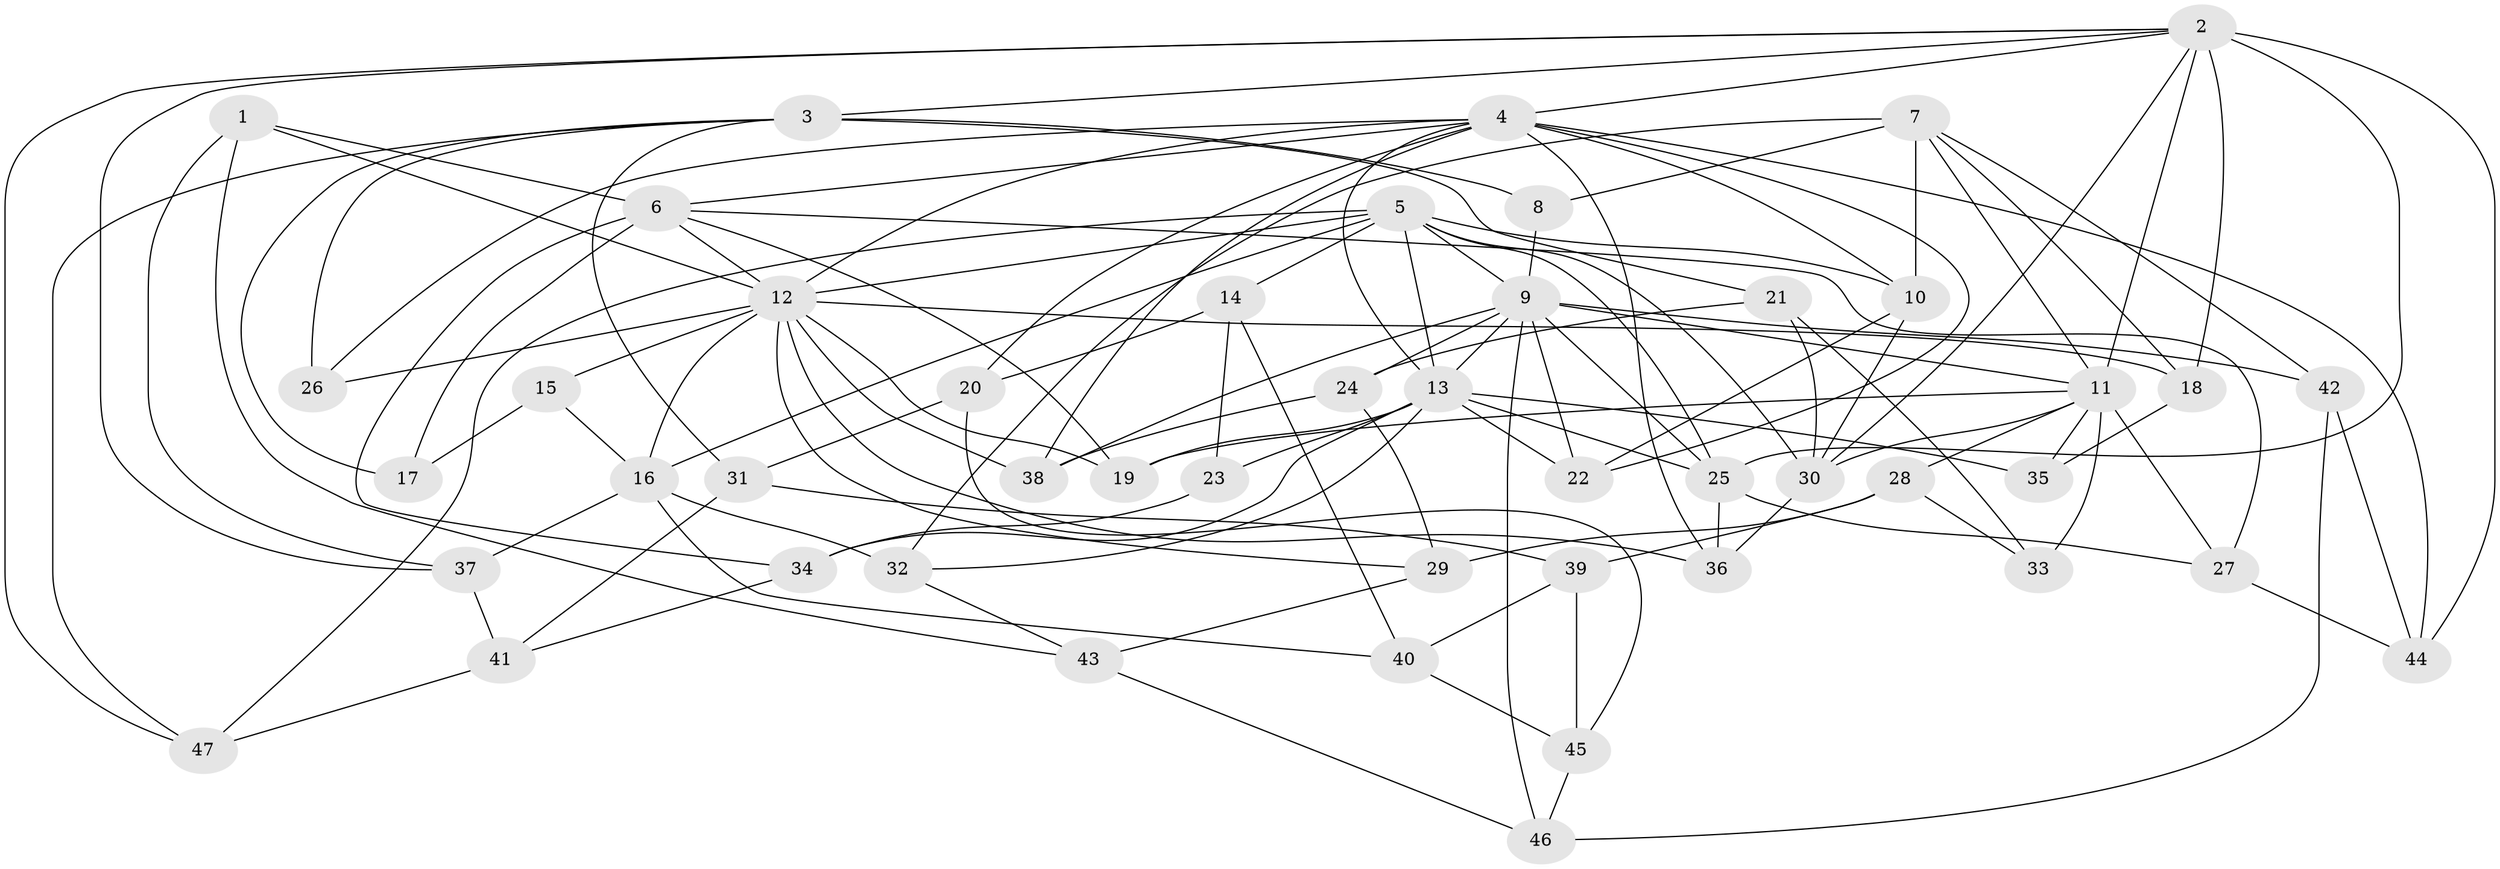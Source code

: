 // original degree distribution, {4: 1.0}
// Generated by graph-tools (version 1.1) at 2025/53/03/04/25 22:53:35]
// undirected, 47 vertices, 119 edges
graph export_dot {
  node [color=gray90,style=filled];
  1;
  2;
  3;
  4;
  5;
  6;
  7;
  8;
  9;
  10;
  11;
  12;
  13;
  14;
  15;
  16;
  17;
  18;
  19;
  20;
  21;
  22;
  23;
  24;
  25;
  26;
  27;
  28;
  29;
  30;
  31;
  32;
  33;
  34;
  35;
  36;
  37;
  38;
  39;
  40;
  41;
  42;
  43;
  44;
  45;
  46;
  47;
  1 -- 6 [weight=1.0];
  1 -- 12 [weight=1.0];
  1 -- 37 [weight=1.0];
  1 -- 43 [weight=1.0];
  2 -- 3 [weight=1.0];
  2 -- 4 [weight=1.0];
  2 -- 11 [weight=3.0];
  2 -- 18 [weight=1.0];
  2 -- 25 [weight=2.0];
  2 -- 30 [weight=1.0];
  2 -- 37 [weight=1.0];
  2 -- 44 [weight=1.0];
  2 -- 47 [weight=1.0];
  3 -- 8 [weight=3.0];
  3 -- 17 [weight=1.0];
  3 -- 21 [weight=1.0];
  3 -- 26 [weight=2.0];
  3 -- 31 [weight=1.0];
  3 -- 47 [weight=1.0];
  4 -- 6 [weight=1.0];
  4 -- 10 [weight=2.0];
  4 -- 12 [weight=1.0];
  4 -- 13 [weight=1.0];
  4 -- 20 [weight=1.0];
  4 -- 22 [weight=1.0];
  4 -- 26 [weight=1.0];
  4 -- 36 [weight=1.0];
  4 -- 38 [weight=1.0];
  4 -- 44 [weight=1.0];
  5 -- 9 [weight=2.0];
  5 -- 10 [weight=1.0];
  5 -- 12 [weight=1.0];
  5 -- 13 [weight=1.0];
  5 -- 14 [weight=1.0];
  5 -- 16 [weight=2.0];
  5 -- 25 [weight=2.0];
  5 -- 30 [weight=1.0];
  5 -- 47 [weight=1.0];
  6 -- 12 [weight=1.0];
  6 -- 17 [weight=2.0];
  6 -- 19 [weight=1.0];
  6 -- 27 [weight=1.0];
  6 -- 34 [weight=1.0];
  7 -- 8 [weight=1.0];
  7 -- 10 [weight=5.0];
  7 -- 11 [weight=1.0];
  7 -- 18 [weight=1.0];
  7 -- 32 [weight=1.0];
  7 -- 42 [weight=1.0];
  8 -- 9 [weight=2.0];
  9 -- 11 [weight=1.0];
  9 -- 13 [weight=1.0];
  9 -- 22 [weight=1.0];
  9 -- 24 [weight=1.0];
  9 -- 25 [weight=1.0];
  9 -- 38 [weight=1.0];
  9 -- 42 [weight=1.0];
  9 -- 46 [weight=1.0];
  10 -- 22 [weight=1.0];
  10 -- 30 [weight=1.0];
  11 -- 19 [weight=1.0];
  11 -- 27 [weight=1.0];
  11 -- 28 [weight=1.0];
  11 -- 30 [weight=1.0];
  11 -- 33 [weight=2.0];
  11 -- 35 [weight=1.0];
  12 -- 15 [weight=1.0];
  12 -- 16 [weight=1.0];
  12 -- 18 [weight=1.0];
  12 -- 19 [weight=1.0];
  12 -- 26 [weight=1.0];
  12 -- 29 [weight=1.0];
  12 -- 36 [weight=1.0];
  12 -- 38 [weight=1.0];
  13 -- 19 [weight=1.0];
  13 -- 22 [weight=1.0];
  13 -- 23 [weight=2.0];
  13 -- 25 [weight=1.0];
  13 -- 32 [weight=1.0];
  13 -- 34 [weight=1.0];
  13 -- 35 [weight=2.0];
  14 -- 20 [weight=1.0];
  14 -- 23 [weight=1.0];
  14 -- 40 [weight=1.0];
  15 -- 16 [weight=2.0];
  15 -- 17 [weight=1.0];
  16 -- 32 [weight=1.0];
  16 -- 37 [weight=1.0];
  16 -- 40 [weight=1.0];
  18 -- 35 [weight=1.0];
  20 -- 31 [weight=1.0];
  20 -- 45 [weight=1.0];
  21 -- 24 [weight=1.0];
  21 -- 30 [weight=1.0];
  21 -- 33 [weight=1.0];
  23 -- 34 [weight=1.0];
  24 -- 29 [weight=1.0];
  24 -- 38 [weight=1.0];
  25 -- 27 [weight=1.0];
  25 -- 36 [weight=1.0];
  27 -- 44 [weight=1.0];
  28 -- 29 [weight=1.0];
  28 -- 33 [weight=1.0];
  28 -- 39 [weight=1.0];
  29 -- 43 [weight=1.0];
  30 -- 36 [weight=1.0];
  31 -- 39 [weight=1.0];
  31 -- 41 [weight=1.0];
  32 -- 43 [weight=1.0];
  34 -- 41 [weight=1.0];
  37 -- 41 [weight=1.0];
  39 -- 40 [weight=1.0];
  39 -- 45 [weight=1.0];
  40 -- 45 [weight=1.0];
  41 -- 47 [weight=1.0];
  42 -- 44 [weight=1.0];
  42 -- 46 [weight=1.0];
  43 -- 46 [weight=1.0];
  45 -- 46 [weight=1.0];
}
